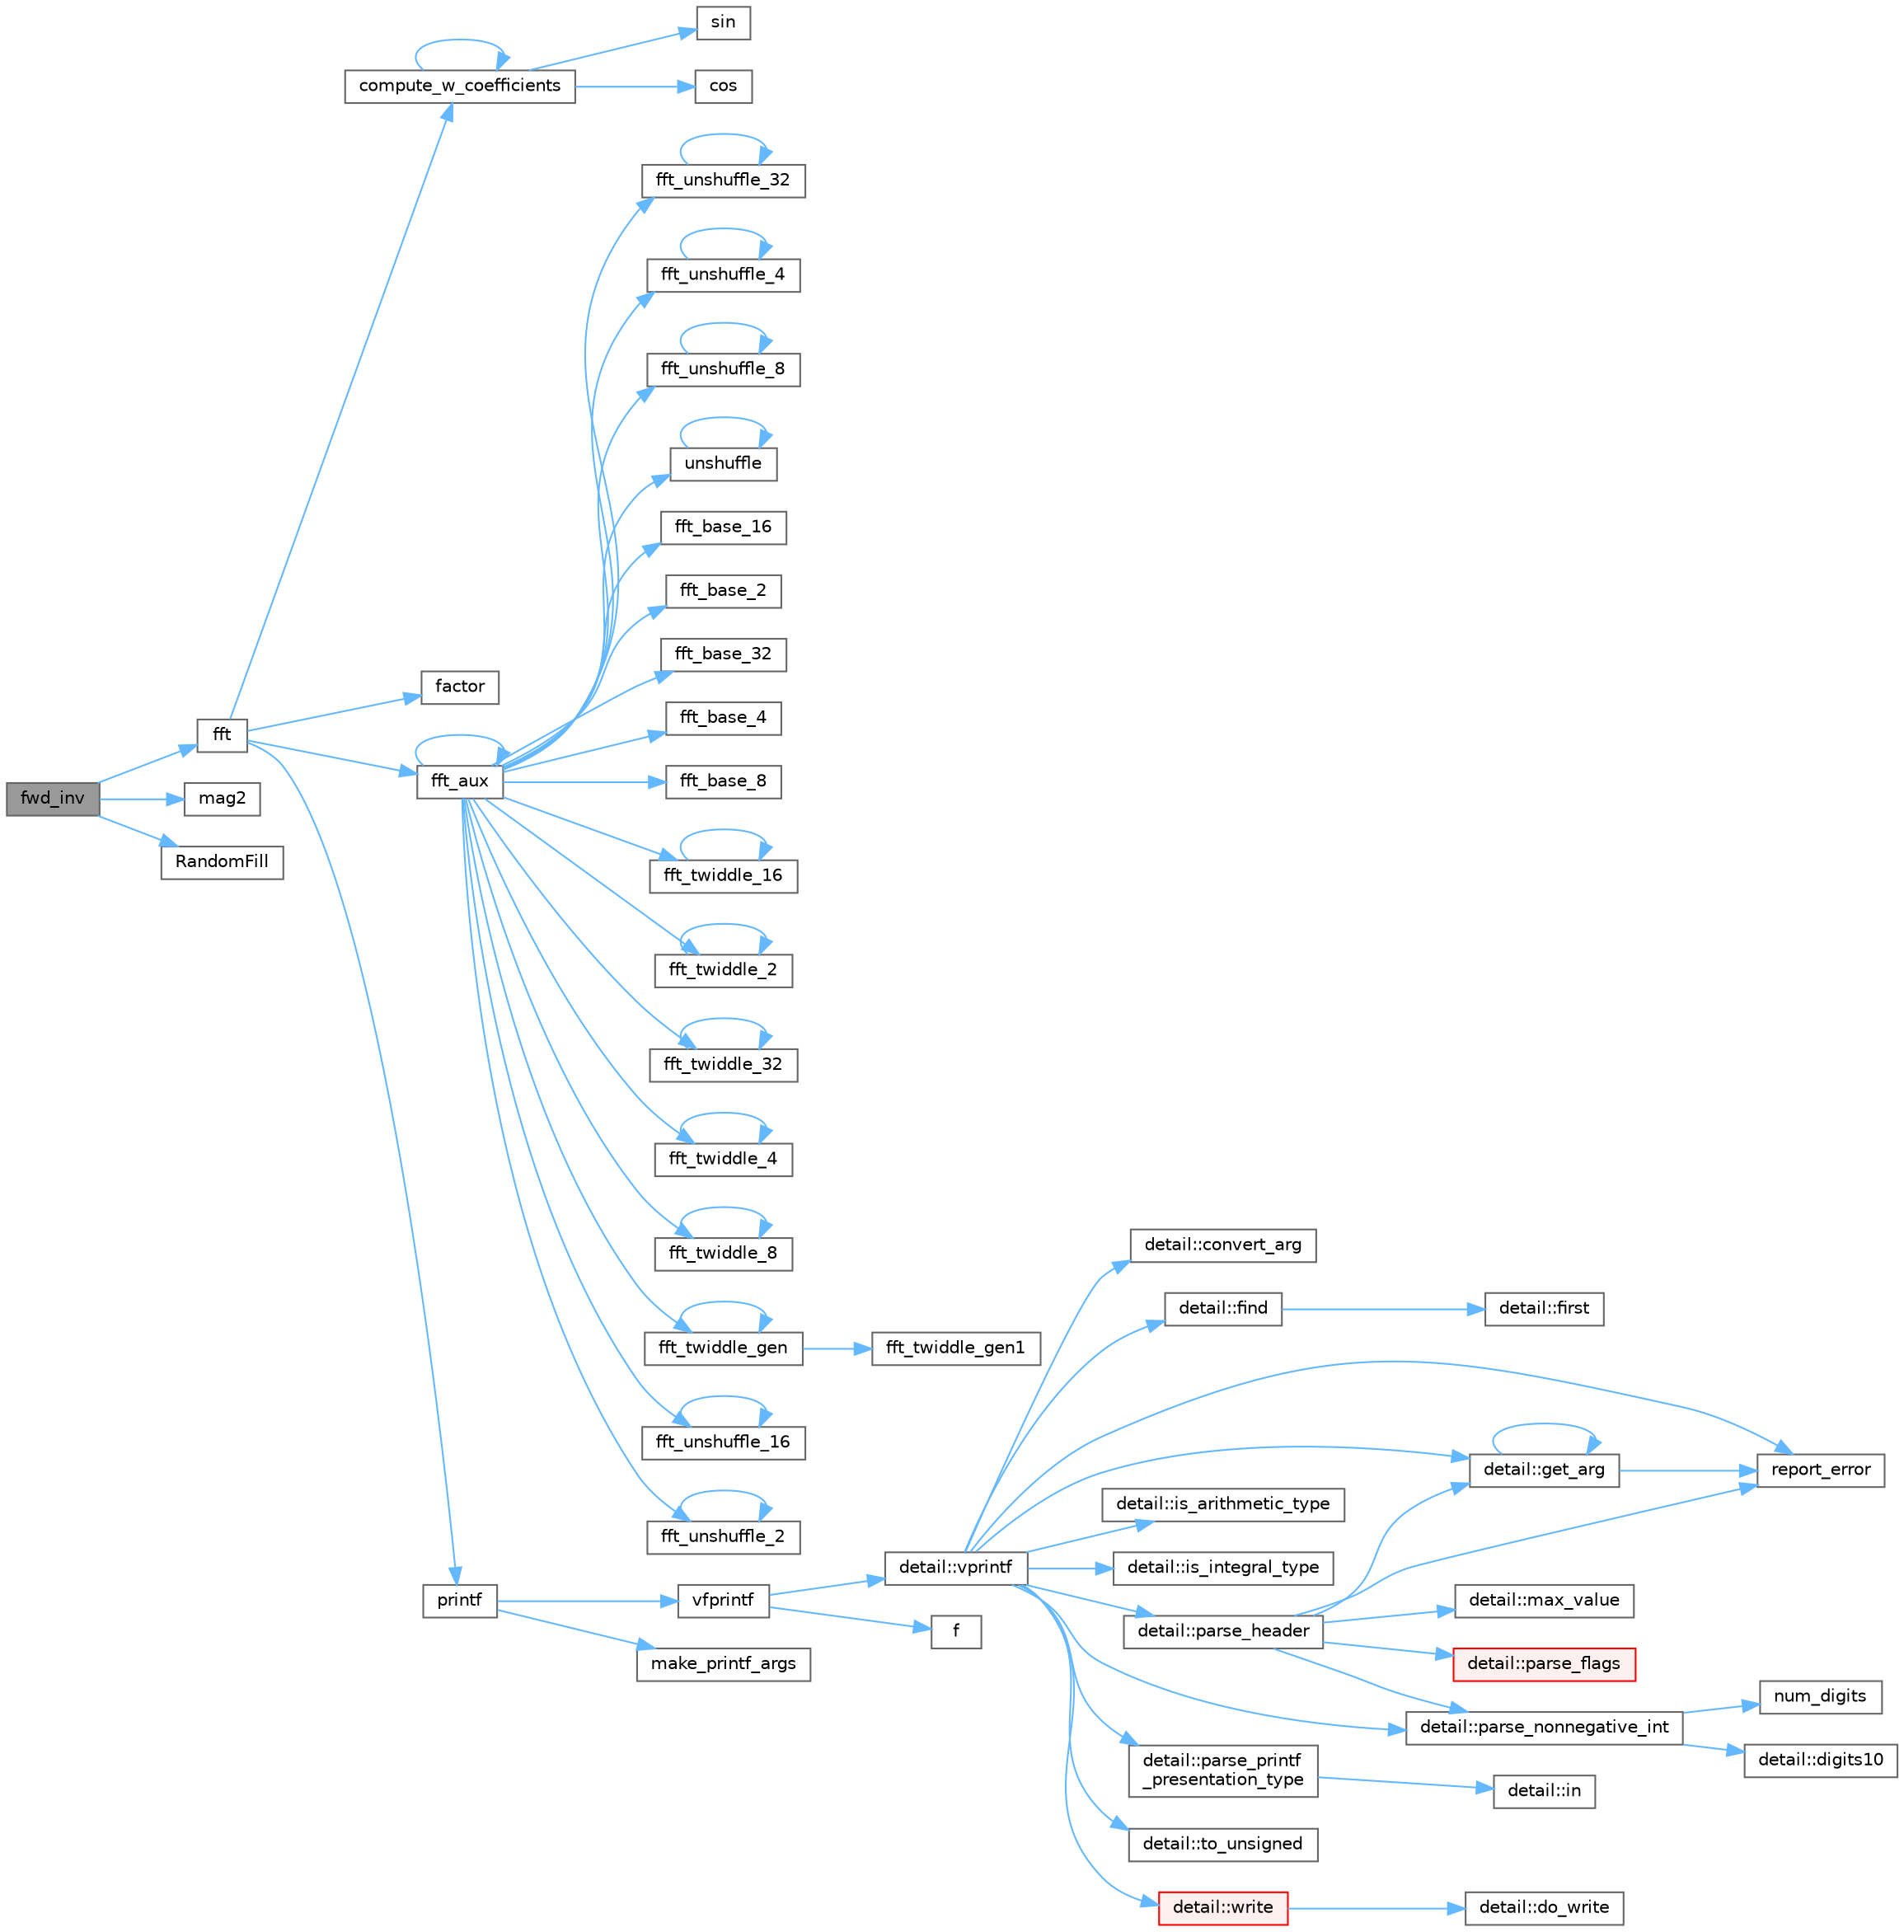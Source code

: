 digraph "fwd_inv"
{
 // LATEX_PDF_SIZE
  bgcolor="transparent";
  edge [fontname=Helvetica,fontsize=10,labelfontname=Helvetica,labelfontsize=10];
  node [fontname=Helvetica,fontsize=10,shape=box,height=0.2,width=0.4];
  rankdir="LR";
  Node1 [id="Node000001",label="fwd_inv",height=0.2,width=0.4,color="gray40", fillcolor="grey60", style="filled", fontcolor="black",tooltip=" "];
  Node1 -> Node2 [id="edge1_Node000001_Node000002",color="steelblue1",style="solid",tooltip=" "];
  Node2 [id="Node000002",label="fft",height=0.2,width=0.4,color="grey40", fillcolor="white", style="filled",URL="$fft_8c.html#a0f5165b7fa1558230a53f75809dfeb0e",tooltip=" "];
  Node2 -> Node3 [id="edge2_Node000002_Node000003",color="steelblue1",style="solid",tooltip=" "];
  Node3 [id="Node000003",label="compute_w_coefficients",height=0.2,width=0.4,color="grey40", fillcolor="white", style="filled",URL="$fft_8c.html#ac57cb5ae1855a8ec41f89c280f693332",tooltip=" "];
  Node3 -> Node3 [id="edge3_Node000003_Node000003",color="steelblue1",style="solid",tooltip=" "];
  Node3 -> Node4 [id="edge4_Node000003_Node000004",color="steelblue1",style="solid",tooltip=" "];
  Node4 [id="Node000004",label="cos",height=0.2,width=0.4,color="grey40", fillcolor="white", style="filled",URL="$_array_cwise_unary_ops_8h.html#a92b03396990b0e9eea0731aa406e31a4",tooltip=" "];
  Node3 -> Node5 [id="edge5_Node000003_Node000005",color="steelblue1",style="solid",tooltip=" "];
  Node5 [id="Node000005",label="sin",height=0.2,width=0.4,color="grey40", fillcolor="white", style="filled",URL="$_array_cwise_unary_ops_8h.html#a9cfb0ea58bd813510a9e2db18a5e49f0",tooltip=" "];
  Node2 -> Node6 [id="edge6_Node000002_Node000006",color="steelblue1",style="solid",tooltip=" "];
  Node6 [id="Node000006",label="factor",height=0.2,width=0.4,color="grey40", fillcolor="white", style="filled",URL="$fft_8c.html#a13b942e46c2348d4cfe7bced3e905d1d",tooltip=" "];
  Node2 -> Node7 [id="edge7_Node000002_Node000007",color="steelblue1",style="solid",tooltip=" "];
  Node7 [id="Node000007",label="fft_aux",height=0.2,width=0.4,color="grey40", fillcolor="white", style="filled",URL="$fft_8c.html#a9a0558fc10e82e20e553685e3c2870e1",tooltip=" "];
  Node7 -> Node7 [id="edge8_Node000007_Node000007",color="steelblue1",style="solid",tooltip=" "];
  Node7 -> Node8 [id="edge9_Node000007_Node000008",color="steelblue1",style="solid",tooltip=" "];
  Node8 [id="Node000008",label="fft_base_16",height=0.2,width=0.4,color="grey40", fillcolor="white", style="filled",URL="$fft_8c.html#aa6910cd3b2b4ec6982a09874afb0483c",tooltip=" "];
  Node7 -> Node9 [id="edge10_Node000007_Node000009",color="steelblue1",style="solid",tooltip=" "];
  Node9 [id="Node000009",label="fft_base_2",height=0.2,width=0.4,color="grey40", fillcolor="white", style="filled",URL="$fft_8c.html#a53f071185d4e04a6d4827d5dea751785",tooltip=" "];
  Node7 -> Node10 [id="edge11_Node000007_Node000010",color="steelblue1",style="solid",tooltip=" "];
  Node10 [id="Node000010",label="fft_base_32",height=0.2,width=0.4,color="grey40", fillcolor="white", style="filled",URL="$fft_8c.html#a471426c2db5a3b6ac07a136c21f534c9",tooltip=" "];
  Node7 -> Node11 [id="edge12_Node000007_Node000011",color="steelblue1",style="solid",tooltip=" "];
  Node11 [id="Node000011",label="fft_base_4",height=0.2,width=0.4,color="grey40", fillcolor="white", style="filled",URL="$fft_8c.html#a8b83f8f4a276c0437140cb8946c518d8",tooltip=" "];
  Node7 -> Node12 [id="edge13_Node000007_Node000012",color="steelblue1",style="solid",tooltip=" "];
  Node12 [id="Node000012",label="fft_base_8",height=0.2,width=0.4,color="grey40", fillcolor="white", style="filled",URL="$fft_8c.html#a4695f30685cdaaa8e5b49d1eafc5c9f0",tooltip=" "];
  Node7 -> Node13 [id="edge14_Node000007_Node000013",color="steelblue1",style="solid",tooltip=" "];
  Node13 [id="Node000013",label="fft_twiddle_16",height=0.2,width=0.4,color="grey40", fillcolor="white", style="filled",URL="$fft_8c.html#a0f87032ee4ccd14b70cc9ec53640df24",tooltip=" "];
  Node13 -> Node13 [id="edge15_Node000013_Node000013",color="steelblue1",style="solid",tooltip=" "];
  Node7 -> Node14 [id="edge16_Node000007_Node000014",color="steelblue1",style="solid",tooltip=" "];
  Node14 [id="Node000014",label="fft_twiddle_2",height=0.2,width=0.4,color="grey40", fillcolor="white", style="filled",URL="$fft_8c.html#a2644cb7a6dcb7d8cb3a2d2eec940fd12",tooltip=" "];
  Node14 -> Node14 [id="edge17_Node000014_Node000014",color="steelblue1",style="solid",tooltip=" "];
  Node7 -> Node15 [id="edge18_Node000007_Node000015",color="steelblue1",style="solid",tooltip=" "];
  Node15 [id="Node000015",label="fft_twiddle_32",height=0.2,width=0.4,color="grey40", fillcolor="white", style="filled",URL="$fft_8c.html#a46dd6bbcad765b995339c555f1e5df52",tooltip=" "];
  Node15 -> Node15 [id="edge19_Node000015_Node000015",color="steelblue1",style="solid",tooltip=" "];
  Node7 -> Node16 [id="edge20_Node000007_Node000016",color="steelblue1",style="solid",tooltip=" "];
  Node16 [id="Node000016",label="fft_twiddle_4",height=0.2,width=0.4,color="grey40", fillcolor="white", style="filled",URL="$fft_8c.html#a4d7ba896e1cb7df2144dd7a1212efb1e",tooltip=" "];
  Node16 -> Node16 [id="edge21_Node000016_Node000016",color="steelblue1",style="solid",tooltip=" "];
  Node7 -> Node17 [id="edge22_Node000007_Node000017",color="steelblue1",style="solid",tooltip=" "];
  Node17 [id="Node000017",label="fft_twiddle_8",height=0.2,width=0.4,color="grey40", fillcolor="white", style="filled",URL="$fft_8c.html#afdc21a3abd5f7586e3f16156d2f00828",tooltip=" "];
  Node17 -> Node17 [id="edge23_Node000017_Node000017",color="steelblue1",style="solid",tooltip=" "];
  Node7 -> Node18 [id="edge24_Node000007_Node000018",color="steelblue1",style="solid",tooltip=" "];
  Node18 [id="Node000018",label="fft_twiddle_gen",height=0.2,width=0.4,color="grey40", fillcolor="white", style="filled",URL="$fft_8c.html#afefcf2b06603893f5c4ff12120eb196c",tooltip=" "];
  Node18 -> Node18 [id="edge25_Node000018_Node000018",color="steelblue1",style="solid",tooltip=" "];
  Node18 -> Node19 [id="edge26_Node000018_Node000019",color="steelblue1",style="solid",tooltip=" "];
  Node19 [id="Node000019",label="fft_twiddle_gen1",height=0.2,width=0.4,color="grey40", fillcolor="white", style="filled",URL="$fft_8c.html#a07fff7c873ff37e6a5e8af78f06893d4",tooltip=" "];
  Node7 -> Node20 [id="edge27_Node000007_Node000020",color="steelblue1",style="solid",tooltip=" "];
  Node20 [id="Node000020",label="fft_unshuffle_16",height=0.2,width=0.4,color="grey40", fillcolor="white", style="filled",URL="$fft_8c.html#abc1b00ecbdbde947e57eef2cef991665",tooltip=" "];
  Node20 -> Node20 [id="edge28_Node000020_Node000020",color="steelblue1",style="solid",tooltip=" "];
  Node7 -> Node21 [id="edge29_Node000007_Node000021",color="steelblue1",style="solid",tooltip=" "];
  Node21 [id="Node000021",label="fft_unshuffle_2",height=0.2,width=0.4,color="grey40", fillcolor="white", style="filled",URL="$fft_8c.html#a7d6a3a5142b45a43181264d7099c43f8",tooltip=" "];
  Node21 -> Node21 [id="edge30_Node000021_Node000021",color="steelblue1",style="solid",tooltip=" "];
  Node7 -> Node22 [id="edge31_Node000007_Node000022",color="steelblue1",style="solid",tooltip=" "];
  Node22 [id="Node000022",label="fft_unshuffle_32",height=0.2,width=0.4,color="grey40", fillcolor="white", style="filled",URL="$fft_8c.html#a7a1bc321c290a9ba51df47ea9d198e58",tooltip=" "];
  Node22 -> Node22 [id="edge32_Node000022_Node000022",color="steelblue1",style="solid",tooltip=" "];
  Node7 -> Node23 [id="edge33_Node000007_Node000023",color="steelblue1",style="solid",tooltip=" "];
  Node23 [id="Node000023",label="fft_unshuffle_4",height=0.2,width=0.4,color="grey40", fillcolor="white", style="filled",URL="$fft_8c.html#a7f784d13d950d7f35dfc390256354ec7",tooltip=" "];
  Node23 -> Node23 [id="edge34_Node000023_Node000023",color="steelblue1",style="solid",tooltip=" "];
  Node7 -> Node24 [id="edge35_Node000007_Node000024",color="steelblue1",style="solid",tooltip=" "];
  Node24 [id="Node000024",label="fft_unshuffle_8",height=0.2,width=0.4,color="grey40", fillcolor="white", style="filled",URL="$fft_8c.html#ac48af76d146978da9cd4fe6b30da350b",tooltip=" "];
  Node24 -> Node24 [id="edge36_Node000024_Node000024",color="steelblue1",style="solid",tooltip=" "];
  Node7 -> Node25 [id="edge37_Node000007_Node000025",color="steelblue1",style="solid",tooltip=" "];
  Node25 [id="Node000025",label="unshuffle",height=0.2,width=0.4,color="grey40", fillcolor="white", style="filled",URL="$fft_8c.html#ad31a7282a2f474de44413e0d7163c468",tooltip=" "];
  Node25 -> Node25 [id="edge38_Node000025_Node000025",color="steelblue1",style="solid",tooltip=" "];
  Node2 -> Node26 [id="edge39_Node000002_Node000026",color="steelblue1",style="solid",tooltip=" "];
  Node26 [id="Node000026",label="printf",height=0.2,width=0.4,color="grey40", fillcolor="white", style="filled",URL="$printf_8h.html#aee3ed3a831f25f07e7be3919fff2203a",tooltip=" "];
  Node26 -> Node27 [id="edge40_Node000026_Node000027",color="steelblue1",style="solid",tooltip=" "];
  Node27 [id="Node000027",label="make_printf_args",height=0.2,width=0.4,color="grey40", fillcolor="white", style="filled",URL="$printf_8h.html#a27dcc0efcda04388971dbea3c875f122",tooltip=" "];
  Node26 -> Node28 [id="edge41_Node000026_Node000028",color="steelblue1",style="solid",tooltip=" "];
  Node28 [id="Node000028",label="vfprintf",height=0.2,width=0.4,color="grey40", fillcolor="white", style="filled",URL="$printf_8h.html#abb30aad964fc771fb52cf3ad88649df2",tooltip=" "];
  Node28 -> Node29 [id="edge42_Node000028_Node000029",color="steelblue1",style="solid",tooltip=" "];
  Node29 [id="Node000029",label="f",height=0.2,width=0.4,color="grey40", fillcolor="white", style="filled",URL="$cxx11__tensor__map_8cpp.html#a7f507fea02198f6cb81c86640c7b1a4e",tooltip=" "];
  Node28 -> Node30 [id="edge43_Node000028_Node000030",color="steelblue1",style="solid",tooltip=" "];
  Node30 [id="Node000030",label="detail::vprintf",height=0.2,width=0.4,color="grey40", fillcolor="white", style="filled",URL="$namespacedetail.html#a1c8c2218e4c822aa8f743fb9c573717f",tooltip=" "];
  Node30 -> Node31 [id="edge44_Node000030_Node000031",color="steelblue1",style="solid",tooltip=" "];
  Node31 [id="Node000031",label="detail::convert_arg",height=0.2,width=0.4,color="grey40", fillcolor="white", style="filled",URL="$namespacedetail.html#a03c11572c9a664266d6925f327dec7f3",tooltip=" "];
  Node30 -> Node32 [id="edge45_Node000030_Node000032",color="steelblue1",style="solid",tooltip=" "];
  Node32 [id="Node000032",label="detail::find",height=0.2,width=0.4,color="grey40", fillcolor="white", style="filled",URL="$namespacedetail.html#a6b71952fab3dc32f3edb2c3e9811d8d9",tooltip=" "];
  Node32 -> Node33 [id="edge46_Node000032_Node000033",color="steelblue1",style="solid",tooltip=" "];
  Node33 [id="Node000033",label="detail::first",height=0.2,width=0.4,color="grey40", fillcolor="white", style="filled",URL="$namespacedetail.html#a02319a3deb124802b88b61f85987df5e",tooltip=" "];
  Node30 -> Node34 [id="edge47_Node000030_Node000034",color="steelblue1",style="solid",tooltip=" "];
  Node34 [id="Node000034",label="detail::get_arg",height=0.2,width=0.4,color="grey40", fillcolor="white", style="filled",URL="$namespacedetail.html#a342ef250e45bd09b2ef666b6fae1c355",tooltip=" "];
  Node34 -> Node34 [id="edge48_Node000034_Node000034",color="steelblue1",style="solid",tooltip=" "];
  Node34 -> Node35 [id="edge49_Node000034_Node000035",color="steelblue1",style="solid",tooltip=" "];
  Node35 [id="Node000035",label="report_error",height=0.2,width=0.4,color="grey40", fillcolor="white", style="filled",URL="$format-inl_8h.html#a5555893692b00b61b3886349332fd01f",tooltip=" "];
  Node30 -> Node36 [id="edge50_Node000030_Node000036",color="steelblue1",style="solid",tooltip=" "];
  Node36 [id="Node000036",label="detail::is_arithmetic_type",height=0.2,width=0.4,color="grey40", fillcolor="white", style="filled",URL="$namespacedetail.html#a802c50a56a3495fdab6020b375ba1389",tooltip=" "];
  Node30 -> Node37 [id="edge51_Node000030_Node000037",color="steelblue1",style="solid",tooltip=" "];
  Node37 [id="Node000037",label="detail::is_integral_type",height=0.2,width=0.4,color="grey40", fillcolor="white", style="filled",URL="$namespacedetail.html#a2a60f8d1bee41b803f43fc42b707b5d1",tooltip=" "];
  Node30 -> Node38 [id="edge52_Node000030_Node000038",color="steelblue1",style="solid",tooltip=" "];
  Node38 [id="Node000038",label="detail::parse_header",height=0.2,width=0.4,color="grey40", fillcolor="white", style="filled",URL="$namespacedetail.html#afc9d93e58b8edb8077f8bc8eee7f4035",tooltip=" "];
  Node38 -> Node34 [id="edge53_Node000038_Node000034",color="steelblue1",style="solid",tooltip=" "];
  Node38 -> Node39 [id="edge54_Node000038_Node000039",color="steelblue1",style="solid",tooltip=" "];
  Node39 [id="Node000039",label="detail::max_value",height=0.2,width=0.4,color="grey40", fillcolor="white", style="filled",URL="$namespacedetail.html#a45c2130c44ebe54179eafcee3cda2bfb",tooltip=" "];
  Node38 -> Node40 [id="edge55_Node000038_Node000040",color="steelblue1",style="solid",tooltip=" "];
  Node40 [id="Node000040",label="detail::parse_flags",height=0.2,width=0.4,color="red", fillcolor="#FFF0F0", style="filled",URL="$namespacedetail.html#a4213daed116a37e1767881da51238261",tooltip=" "];
  Node38 -> Node47 [id="edge56_Node000038_Node000047",color="steelblue1",style="solid",tooltip=" "];
  Node47 [id="Node000047",label="detail::parse_nonnegative_int",height=0.2,width=0.4,color="grey40", fillcolor="white", style="filled",URL="$namespacedetail.html#a338caba782225e115a9902d4d0835f5f",tooltip=" "];
  Node47 -> Node48 [id="edge57_Node000047_Node000048",color="steelblue1",style="solid",tooltip=" "];
  Node48 [id="Node000048",label="detail::digits10",height=0.2,width=0.4,color="grey40", fillcolor="white", style="filled",URL="$namespacedetail.html#a3a043db05db2d07deb2d98ba2d04b4eb",tooltip=" "];
  Node47 -> Node49 [id="edge58_Node000047_Node000049",color="steelblue1",style="solid",tooltip=" "];
  Node49 [id="Node000049",label="num_digits",height=0.2,width=0.4,color="grey40", fillcolor="white", style="filled",URL="$_sequence_8c.html#aa16e8c03d098498ad9c8839cf2c48044",tooltip=" "];
  Node38 -> Node35 [id="edge59_Node000038_Node000035",color="steelblue1",style="solid",tooltip=" "];
  Node30 -> Node47 [id="edge60_Node000030_Node000047",color="steelblue1",style="solid",tooltip=" "];
  Node30 -> Node50 [id="edge61_Node000030_Node000050",color="steelblue1",style="solid",tooltip=" "];
  Node50 [id="Node000050",label="detail::parse_printf\l_presentation_type",height=0.2,width=0.4,color="grey40", fillcolor="white", style="filled",URL="$namespacedetail.html#aa2cb095169b23e3a66260ad7078f44cc",tooltip=" "];
  Node50 -> Node51 [id="edge62_Node000050_Node000051",color="steelblue1",style="solid",tooltip=" "];
  Node51 [id="Node000051",label="detail::in",height=0.2,width=0.4,color="grey40", fillcolor="white", style="filled",URL="$namespacedetail.html#a52a5e2ed06c229dcf95ea5c46d48d05e",tooltip=" "];
  Node30 -> Node35 [id="edge63_Node000030_Node000035",color="steelblue1",style="solid",tooltip=" "];
  Node30 -> Node52 [id="edge64_Node000030_Node000052",color="steelblue1",style="solid",tooltip=" "];
  Node52 [id="Node000052",label="detail::to_unsigned",height=0.2,width=0.4,color="grey40", fillcolor="white", style="filled",URL="$namespacedetail.html#a4855e668246c731a97484efc329f2aac",tooltip=" "];
  Node30 -> Node53 [id="edge65_Node000030_Node000053",color="steelblue1",style="solid",tooltip=" "];
  Node53 [id="Node000053",label="detail::write",height=0.2,width=0.4,color="red", fillcolor="#FFF0F0", style="filled",URL="$namespacedetail.html#a29dacf26eedc9e3575fb57329a5ca0a3",tooltip=" "];
  Node53 -> Node54 [id="edge66_Node000053_Node000054",color="steelblue1",style="solid",tooltip=" "];
  Node54 [id="Node000054",label="detail::do_write",height=0.2,width=0.4,color="grey40", fillcolor="white", style="filled",URL="$namespacedetail.html#a5007cc441bd246a9096070c10d1ea683",tooltip=" "];
  Node1 -> Node57 [id="edge67_Node000001_Node000057",color="steelblue1",style="solid",tooltip=" "];
  Node57 [id="Node000057",label="mag2",height=0.2,width=0.4,color="grey40", fillcolor="white", style="filled",URL="$doc_2examples_2_f_f_t_8cpp.html#ad881468538a6a01e759bff1a7b52bd14",tooltip=" "];
  Node1 -> Node58 [id="edge68_Node000001_Node000058",color="steelblue1",style="solid",tooltip=" "];
  Node58 [id="Node000058",label="RandomFill",height=0.2,width=0.4,color="grey40", fillcolor="white", style="filled",URL="$doc_2examples_2_f_f_t_8cpp.html#ad3a06547b7f1e2926a6b58ac3822f50b",tooltip=" "];
}
